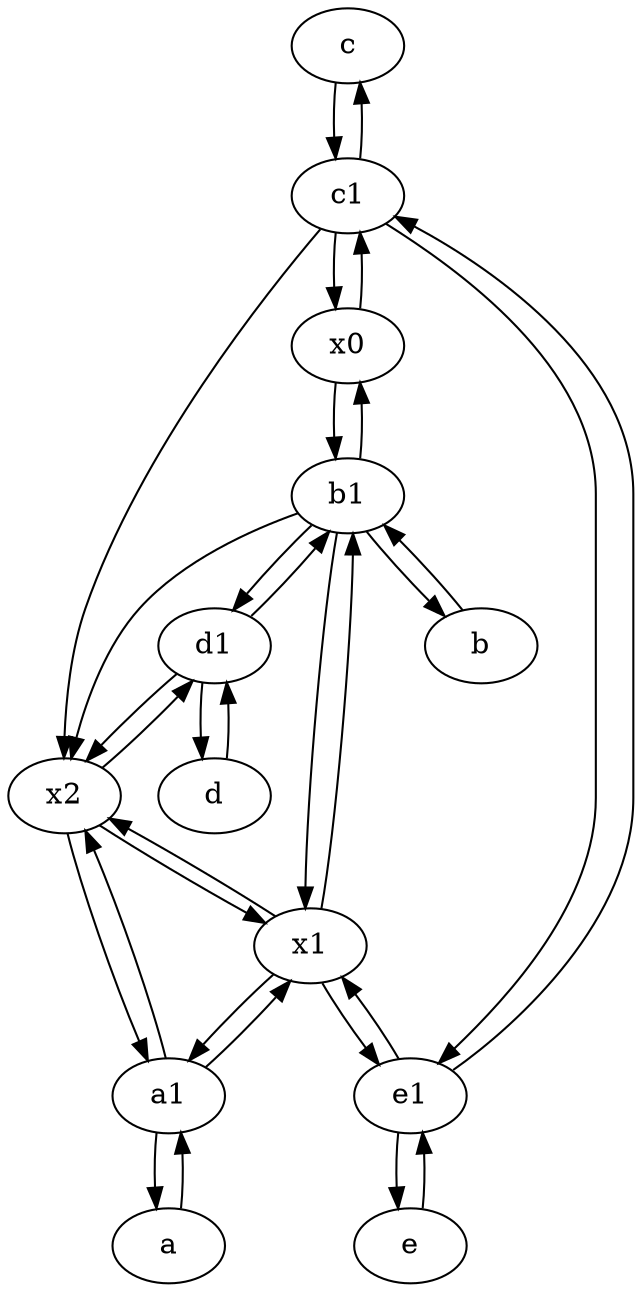 digraph  {
	c [pos="20,10!"];
	d1 [pos="25,30!"];
	a1 [pos="40,15!"];
	a [pos="40,10!"];
	x1;
	b1 [pos="45,20!"];
	x2;
	e1 [pos="25,45!"];
	b [pos="50,20!"];
	c1 [pos="30,15!"];
	d [pos="20,30!"];
	x0;
	e [pos="30,50!"];
	a1 -> x2;
	d1 -> d;
	x0 -> c1;
	c1 -> c;
	b1 -> x2;
	b -> b1;
	x1 -> e1;
	x0 -> b1;
	x1 -> x2;
	x2 -> d1;
	c1 -> x0;
	d1 -> b1;
	a1 -> a;
	a -> a1;
	e -> e1;
	b1 -> b;
	b1 -> x1;
	e1 -> c1;
	b1 -> d1;
	x2 -> a1;
	b1 -> x0;
	a1 -> x1;
	c1 -> x2;
	x1 -> b1;
	d -> d1;
	x2 -> x1;
	c -> c1;
	c1 -> e1;
	d1 -> x2;
	e1 -> x1;
	x1 -> a1;
	e1 -> e;

	}